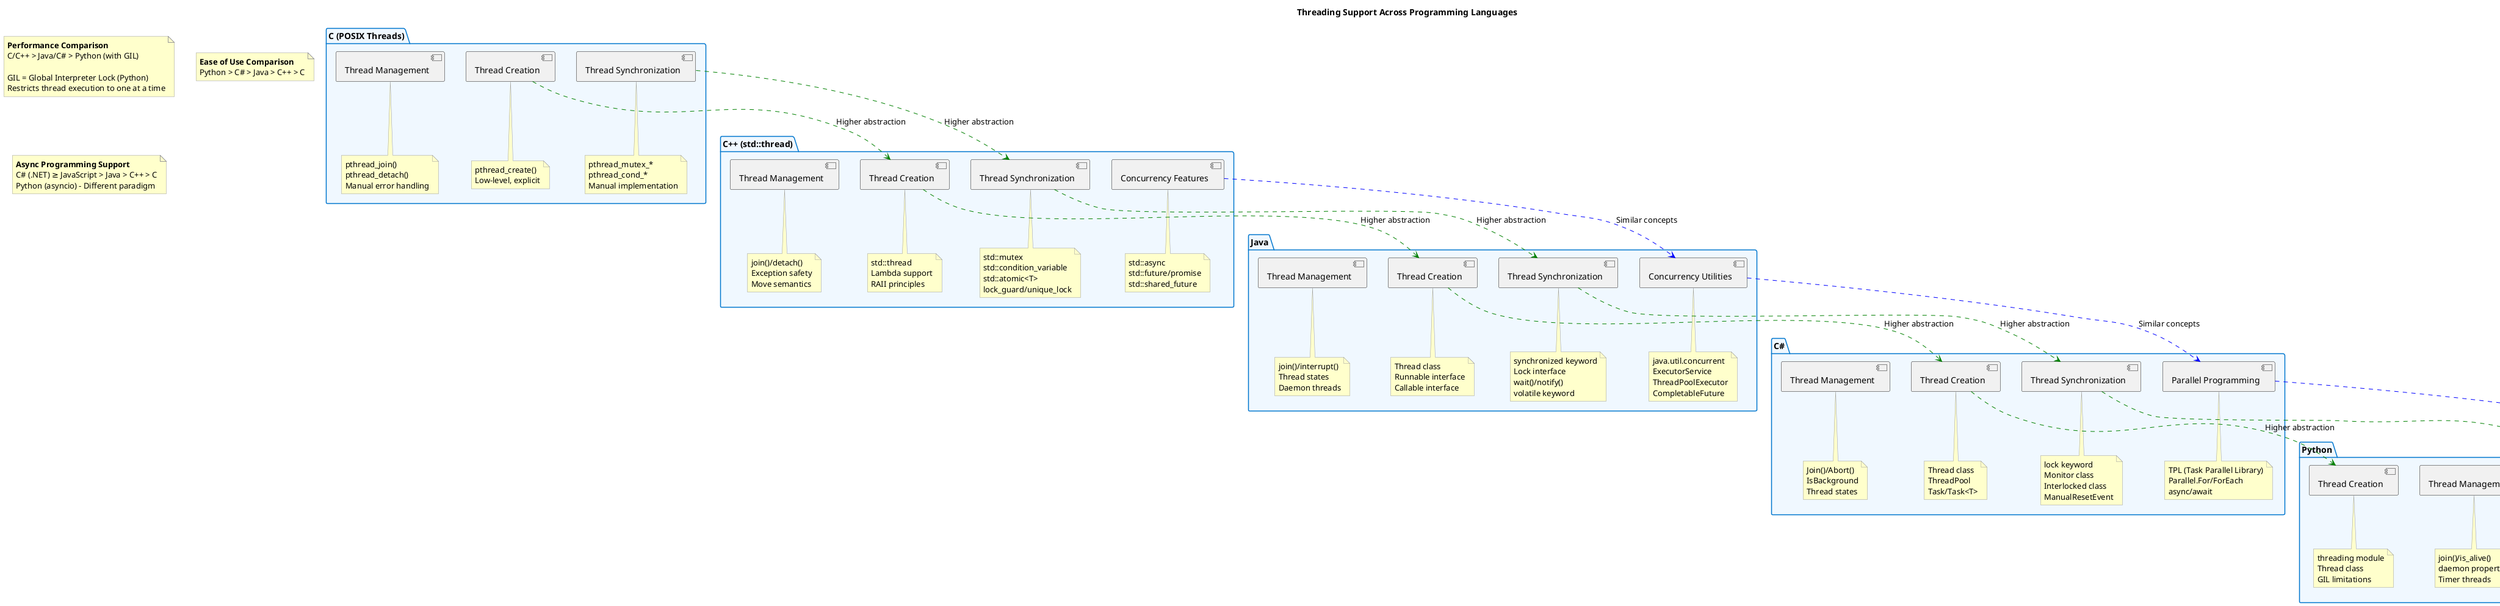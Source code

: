 @startuml language_threading_comparison

title Threading Support Across Programming Languages

skinparam {
  BackgroundColor white
  ArrowColor #0076ce
  BorderColor #0076ce
  PackageBackgroundColor #f0f8ff
  PackageBorderColor #0076ce
  NoteBackgroundColor #ffffcc
  NoteBorderColor #999999
}

package "C (POSIX Threads)" as C {
  [Thread Creation] as C_creation
  note bottom of C_creation
    pthread_create()
    Low-level, explicit
  end note
  
  [Thread Synchronization] as C_sync
  note bottom of C_sync
    pthread_mutex_*
    pthread_cond_*
    Manual implementation
  end note
  
  [Thread Management] as C_management
  note bottom of C_management
    pthread_join()
    pthread_detach()
    Manual error handling
  end note
}

package "C++ (std::thread)" as CPP {
  [Thread Creation] as CPP_creation
  note bottom of CPP_creation
    std::thread
    Lambda support
    RAII principles
  end note
  
  [Thread Synchronization] as CPP_sync
  note bottom of CPP_sync
    std::mutex
    std::condition_variable
    std::atomic<T>
    lock_guard/unique_lock
  end note
  
  [Thread Management] as CPP_management
  note bottom of CPP_management
    join()/detach()
    Exception safety
    Move semantics
  end note
  
  [Concurrency Features] as CPP_features
  note bottom of CPP_features
    std::async
    std::future/promise
    std::shared_future
  end note
}

package "Java" as Java {
  [Thread Creation] as Java_creation
  note bottom of Java_creation
    Thread class
    Runnable interface
    Callable interface
  end note
  
  [Thread Synchronization] as Java_sync
  note bottom of Java_sync
    synchronized keyword
    Lock interface
    wait()/notify()
    volatile keyword
  end note
  
  [Thread Management] as Java_management
  note bottom of Java_management
    join()/interrupt()
    Thread states
    Daemon threads
  end note
  
  [Concurrency Utilities] as Java_utilities
  note bottom of Java_utilities
    java.util.concurrent
    ExecutorService
    ThreadPoolExecutor
    CompletableFuture
  end note
}

package "C#" as CSharp {
  [Thread Creation] as CSharp_creation
  note bottom of CSharp_creation
    Thread class
    ThreadPool
    Task/Task<T>
  end note
  
  [Thread Synchronization] as CSharp_sync
  note bottom of CSharp_sync
    lock keyword
    Monitor class
    Interlocked class
    ManualResetEvent
  end note
  
  [Thread Management] as CSharp_management
  note bottom of CSharp_management
    Join()/Abort()
    IsBackground
    Thread states
  end note
  
  [Parallel Programming] as CSharp_parallel
  note bottom of CSharp_parallel
    TPL (Task Parallel Library)
    Parallel.For/ForEach
    async/await
  end note
}

package "Python" as Python {
  [Thread Creation] as Python_creation
  note bottom of Python_creation
    threading module
    Thread class
    GIL limitations
  end note
  
  [Thread Synchronization] as Python_sync
  note bottom of Python_sync
    Lock, RLock
    Condition
    Semaphore
    Event
  end note
  
  [Thread Management] as Python_management
  note bottom of Python_management
    join()/is_alive()
    daemon property
    Timer threads
  end note
  
  [Alternative Approaches] as Python_alt
  note bottom of Python_alt
    multiprocessing (bypass GIL)
    asyncio (concurrency without threads)
    concurrent.futures
  end note
}

' Level of abstraction comparisons
C_creation -[#green,dashed]-> CPP_creation : Higher abstraction
CPP_creation -[#green,dashed]-> Java_creation : Higher abstraction
Java_creation -[#green,dashed]-> CSharp_creation : Higher abstraction
CSharp_creation -[#green,dashed]-> Python_creation : Higher abstraction

C_sync -[#green,dashed]-> CPP_sync : Higher abstraction
CPP_sync -[#green,dashed]-> Java_sync : Higher abstraction
Java_sync -[#green,dashed]-> CSharp_sync : Higher abstraction
CSharp_sync -[#green,dashed]-> Python_sync : Higher abstraction

' Feature comparisons
CPP_features -[#blue,dashed]-> Java_utilities : Similar concepts
Java_utilities -[#blue,dashed]-> CSharp_parallel : Similar concepts
CSharp_parallel -[#blue,dashed]-> Python_alt : Different approach

note as PerformanceNote
  **Performance Comparison**
  C/C++ > Java/C# > Python (with GIL)
  
  GIL = Global Interpreter Lock (Python)
  Restricts thread execution to one at a time
endnote

note as EaseOfUseNote
  **Ease of Use Comparison**
  Python > C# > Java > C++ > C
endnote

note as AsyncSupportNote
  **Async Programming Support**
  C# (.NET) ≥ JavaScript > Java > C++ > C
  Python (asyncio) - Different paradigm
endnote

@enduml 